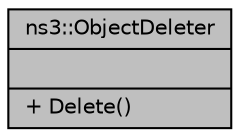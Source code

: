 digraph "ns3::ObjectDeleter"
{
  edge [fontname="Helvetica",fontsize="10",labelfontname="Helvetica",labelfontsize="10"];
  node [fontname="Helvetica",fontsize="10",shape=record];
  Node1 [label="{ns3::ObjectDeleter\n||+ Delete()\l}",height=0.2,width=0.4,color="black", fillcolor="grey75", style="filled", fontcolor="black"];
}
